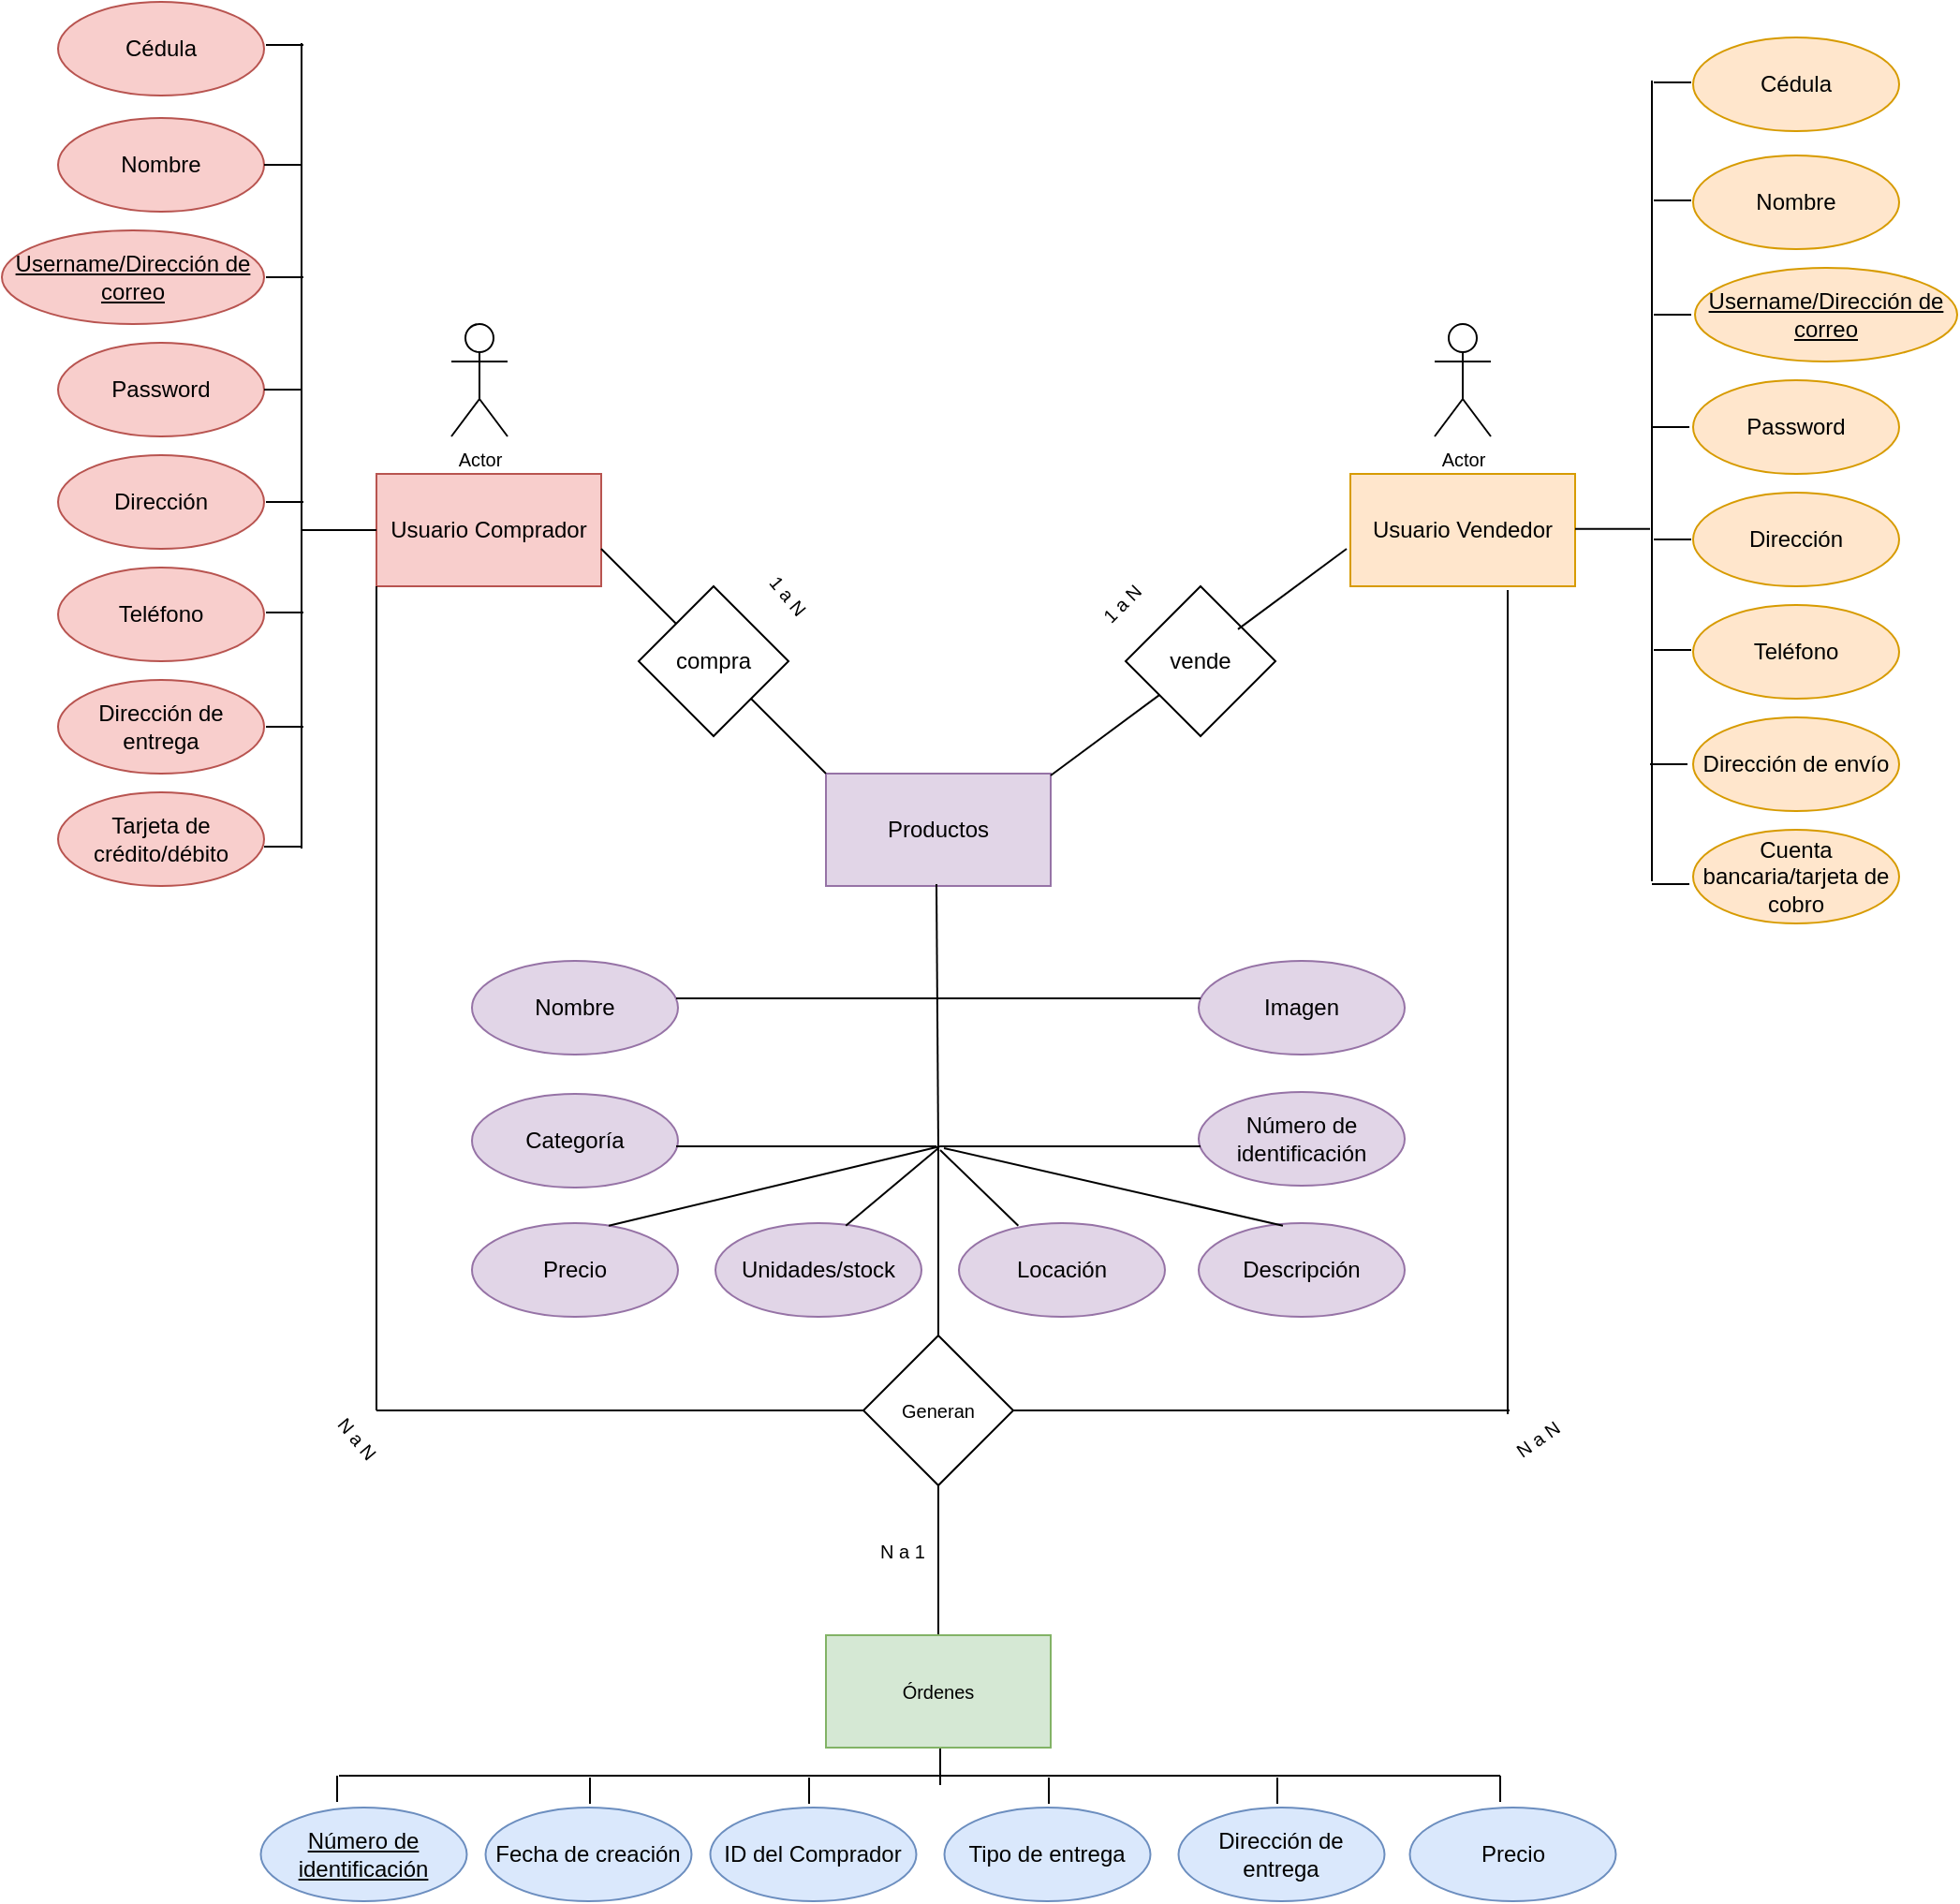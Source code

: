 <mxfile version="20.2.4" type="device"><diagram id="s22Pgfn5dhsy2BTylQyl" name="Page-1"><mxGraphModel dx="1984" dy="524" grid="1" gridSize="10" guides="1" tooltips="1" connect="1" arrows="1" fold="1" page="1" pageScale="1" pageWidth="827" pageHeight="1169" math="0" shadow="0"><root><mxCell id="0"/><mxCell id="1" parent="0"/><mxCell id="IwntuYFPWwRvyPzKpD5n-1" value="Usuario Comprador" style="rounded=0;whiteSpace=wrap;html=1;fillColor=#f8cecc;strokeColor=#b85450;" parent="1" vertex="1"><mxGeometry x="-300" y="340" width="120" height="60" as="geometry"/></mxCell><mxCell id="IwntuYFPWwRvyPzKpD5n-2" value="Usuario Vendedor" style="rounded=0;whiteSpace=wrap;html=1;fillColor=#ffe6cc;strokeColor=#d79b00;" parent="1" vertex="1"><mxGeometry x="220" y="340" width="120" height="60" as="geometry"/></mxCell><mxCell id="IwntuYFPWwRvyPzKpD5n-3" value="Productos" style="rounded=0;whiteSpace=wrap;html=1;fillColor=#e1d5e7;strokeColor=#9673a6;" parent="1" vertex="1"><mxGeometry x="-60" y="500" width="120" height="60" as="geometry"/></mxCell><mxCell id="IwntuYFPWwRvyPzKpD5n-5" value="compra" style="rhombus;whiteSpace=wrap;html=1;" parent="1" vertex="1"><mxGeometry x="-160" y="400" width="80" height="80" as="geometry"/></mxCell><mxCell id="IwntuYFPWwRvyPzKpD5n-6" value="vende" style="rhombus;whiteSpace=wrap;html=1;" parent="1" vertex="1"><mxGeometry x="100" y="400" width="80" height="80" as="geometry"/></mxCell><mxCell id="IwntuYFPWwRvyPzKpD5n-7" value="" style="endArrow=none;html=1;rounded=0;" parent="1" edge="1"><mxGeometry width="50" height="50" relative="1" as="geometry"><mxPoint x="-140" y="420" as="sourcePoint"/><mxPoint x="-180" y="380" as="targetPoint"/></mxGeometry></mxCell><mxCell id="IwntuYFPWwRvyPzKpD5n-8" value="" style="endArrow=none;html=1;rounded=0;exitX=1;exitY=1;exitDx=0;exitDy=0;" parent="1" source="IwntuYFPWwRvyPzKpD5n-5" edge="1"><mxGeometry width="50" height="50" relative="1" as="geometry"><mxPoint x="-90" y="450" as="sourcePoint"/><mxPoint x="-60" y="500" as="targetPoint"/><Array as="points"><mxPoint x="-60" y="500"/></Array></mxGeometry></mxCell><mxCell id="IwntuYFPWwRvyPzKpD5n-9" value="" style="endArrow=none;html=1;rounded=0;exitX=0.15;exitY=0.713;exitDx=0;exitDy=0;exitPerimeter=0;" parent="1" edge="1"><mxGeometry width="50" height="50" relative="1" as="geometry"><mxPoint x="118" y="458.04" as="sourcePoint"/><mxPoint x="60" y="501" as="targetPoint"/><Array as="points"><mxPoint x="60" y="501"/></Array></mxGeometry></mxCell><mxCell id="IwntuYFPWwRvyPzKpD5n-10" value="" style="endArrow=none;html=1;rounded=0;exitX=0.15;exitY=0.713;exitDx=0;exitDy=0;exitPerimeter=0;" parent="1" edge="1"><mxGeometry width="50" height="50" relative="1" as="geometry"><mxPoint x="218" y="380.0" as="sourcePoint"/><mxPoint x="160" y="422.96" as="targetPoint"/><Array as="points"><mxPoint x="160" y="422.96"/></Array></mxGeometry></mxCell><mxCell id="IwntuYFPWwRvyPzKpD5n-12" value="&lt;u&gt;Username/Dirección de correo&lt;/u&gt;" style="ellipse;whiteSpace=wrap;html=1;fillColor=#f8cecc;strokeColor=#b85450;" parent="1" vertex="1"><mxGeometry x="-500" y="210" width="140" height="50" as="geometry"/></mxCell><mxCell id="IwntuYFPWwRvyPzKpD5n-13" value="Password" style="ellipse;whiteSpace=wrap;html=1;fillColor=#f8cecc;strokeColor=#b85450;" parent="1" vertex="1"><mxGeometry x="-470" y="270" width="110" height="50" as="geometry"/></mxCell><mxCell id="IwntuYFPWwRvyPzKpD5n-14" value="Dirección" style="ellipse;whiteSpace=wrap;html=1;fillColor=#f8cecc;strokeColor=#b85450;" parent="1" vertex="1"><mxGeometry x="-470" y="330" width="110" height="50" as="geometry"/></mxCell><mxCell id="IwntuYFPWwRvyPzKpD5n-15" value="Teléfono" style="ellipse;whiteSpace=wrap;html=1;fillColor=#f8cecc;strokeColor=#b85450;" parent="1" vertex="1"><mxGeometry x="-470" y="390" width="110" height="50" as="geometry"/></mxCell><mxCell id="IwntuYFPWwRvyPzKpD5n-16" value="Dirección de entrega" style="ellipse;whiteSpace=wrap;html=1;fillColor=#f8cecc;strokeColor=#b85450;" parent="1" vertex="1"><mxGeometry x="-470" y="450" width="110" height="50" as="geometry"/></mxCell><mxCell id="IwntuYFPWwRvyPzKpD5n-18" value="Nombre" style="ellipse;whiteSpace=wrap;html=1;fillColor=#f8cecc;strokeColor=#b85450;" parent="1" vertex="1"><mxGeometry x="-470" y="150" width="110" height="50" as="geometry"/></mxCell><mxCell id="IwntuYFPWwRvyPzKpD5n-19" value="Tarjeta de crédito/débito" style="ellipse;whiteSpace=wrap;html=1;fillColor=#f8cecc;strokeColor=#b85450;" parent="1" vertex="1"><mxGeometry x="-470" y="510" width="110" height="50" as="geometry"/></mxCell><mxCell id="IwntuYFPWwRvyPzKpD5n-20" value="" style="endArrow=none;html=1;rounded=0;" parent="1" edge="1"><mxGeometry width="50" height="50" relative="1" as="geometry"><mxPoint x="-340" y="370" as="sourcePoint"/><mxPoint x="-300" y="370" as="targetPoint"/></mxGeometry></mxCell><mxCell id="IwntuYFPWwRvyPzKpD5n-22" value="" style="endArrow=none;html=1;rounded=0;" parent="1" edge="1"><mxGeometry width="50" height="50" relative="1" as="geometry"><mxPoint x="-340" y="540" as="sourcePoint"/><mxPoint x="-340" y="110" as="targetPoint"/></mxGeometry></mxCell><mxCell id="IwntuYFPWwRvyPzKpD5n-23" value="" style="endArrow=none;html=1;rounded=0;exitX=1;exitY=0.5;exitDx=0;exitDy=0;" parent="1" edge="1"><mxGeometry width="50" height="50" relative="1" as="geometry"><mxPoint x="-360" y="539" as="sourcePoint"/><mxPoint x="-340" y="539" as="targetPoint"/></mxGeometry></mxCell><mxCell id="IwntuYFPWwRvyPzKpD5n-25" value="" style="endArrow=none;html=1;rounded=0;exitX=1;exitY=0.5;exitDx=0;exitDy=0;" parent="1" edge="1"><mxGeometry width="50" height="50" relative="1" as="geometry"><mxPoint x="-359" y="475" as="sourcePoint"/><mxPoint x="-339" y="475" as="targetPoint"/></mxGeometry></mxCell><mxCell id="IwntuYFPWwRvyPzKpD5n-26" value="" style="endArrow=none;html=1;rounded=0;exitX=1;exitY=0.5;exitDx=0;exitDy=0;" parent="1" edge="1"><mxGeometry width="50" height="50" relative="1" as="geometry"><mxPoint x="-359" y="414" as="sourcePoint"/><mxPoint x="-339" y="414" as="targetPoint"/></mxGeometry></mxCell><mxCell id="IwntuYFPWwRvyPzKpD5n-27" value="" style="endArrow=none;html=1;rounded=0;exitX=1;exitY=0.5;exitDx=0;exitDy=0;" parent="1" edge="1"><mxGeometry width="50" height="50" relative="1" as="geometry"><mxPoint x="-359" y="355" as="sourcePoint"/><mxPoint x="-339" y="355" as="targetPoint"/></mxGeometry></mxCell><mxCell id="IwntuYFPWwRvyPzKpD5n-28" value="" style="endArrow=none;html=1;rounded=0;exitX=1;exitY=0.5;exitDx=0;exitDy=0;" parent="1" edge="1"><mxGeometry width="50" height="50" relative="1" as="geometry"><mxPoint x="-360" y="295" as="sourcePoint"/><mxPoint x="-340" y="295" as="targetPoint"/></mxGeometry></mxCell><mxCell id="IwntuYFPWwRvyPzKpD5n-29" value="" style="endArrow=none;html=1;rounded=0;exitX=1;exitY=0.5;exitDx=0;exitDy=0;" parent="1" edge="1"><mxGeometry width="50" height="50" relative="1" as="geometry"><mxPoint x="-359" y="235" as="sourcePoint"/><mxPoint x="-339" y="235" as="targetPoint"/></mxGeometry></mxCell><mxCell id="IwntuYFPWwRvyPzKpD5n-30" value="" style="endArrow=none;html=1;rounded=0;exitX=1;exitY=0.5;exitDx=0;exitDy=0;" parent="1" edge="1"><mxGeometry width="50" height="50" relative="1" as="geometry"><mxPoint x="-360" y="175" as="sourcePoint"/><mxPoint x="-340" y="175" as="targetPoint"/></mxGeometry></mxCell><mxCell id="IwntuYFPWwRvyPzKpD5n-47" value="Password" style="ellipse;whiteSpace=wrap;html=1;fillColor=#ffe6cc;strokeColor=#d79b00;" parent="1" vertex="1"><mxGeometry x="403" y="290" width="110" height="50" as="geometry"/></mxCell><mxCell id="IwntuYFPWwRvyPzKpD5n-48" value="Dirección" style="ellipse;whiteSpace=wrap;html=1;fillColor=#ffe6cc;strokeColor=#d79b00;" parent="1" vertex="1"><mxGeometry x="403" y="350" width="110" height="50" as="geometry"/></mxCell><mxCell id="IwntuYFPWwRvyPzKpD5n-49" value="Teléfono" style="ellipse;whiteSpace=wrap;html=1;fillColor=#ffe6cc;strokeColor=#d79b00;" parent="1" vertex="1"><mxGeometry x="403" y="410" width="110" height="50" as="geometry"/></mxCell><mxCell id="IwntuYFPWwRvyPzKpD5n-50" value="Dirección de envío" style="ellipse;whiteSpace=wrap;html=1;fillColor=#ffe6cc;strokeColor=#d79b00;" parent="1" vertex="1"><mxGeometry x="403" y="470" width="110" height="50" as="geometry"/></mxCell><mxCell id="IwntuYFPWwRvyPzKpD5n-51" value="Nombre" style="ellipse;whiteSpace=wrap;html=1;fillColor=#ffe6cc;strokeColor=#d79b00;" parent="1" vertex="1"><mxGeometry x="403" y="170" width="110" height="50" as="geometry"/></mxCell><mxCell id="IwntuYFPWwRvyPzKpD5n-52" value="Cuenta bancaria/tarjeta de cobro" style="ellipse;whiteSpace=wrap;html=1;fillColor=#ffe6cc;strokeColor=#d79b00;" parent="1" vertex="1"><mxGeometry x="403" y="530" width="110" height="50" as="geometry"/></mxCell><mxCell id="IwntuYFPWwRvyPzKpD5n-53" value="" style="endArrow=none;html=1;rounded=0;" parent="1" edge="1"><mxGeometry width="50" height="50" relative="1" as="geometry"><mxPoint x="381" y="557.5" as="sourcePoint"/><mxPoint x="381" y="130" as="targetPoint"/></mxGeometry></mxCell><mxCell id="IwntuYFPWwRvyPzKpD5n-54" value="" style="endArrow=none;html=1;rounded=0;exitX=1;exitY=0.5;exitDx=0;exitDy=0;" parent="1" edge="1"><mxGeometry width="50" height="50" relative="1" as="geometry"><mxPoint x="381" y="559" as="sourcePoint"/><mxPoint x="401" y="559" as="targetPoint"/></mxGeometry></mxCell><mxCell id="IwntuYFPWwRvyPzKpD5n-55" value="" style="endArrow=none;html=1;rounded=0;exitX=1;exitY=0.5;exitDx=0;exitDy=0;" parent="1" edge="1"><mxGeometry width="50" height="50" relative="1" as="geometry"><mxPoint x="380" y="495" as="sourcePoint"/><mxPoint x="400" y="495" as="targetPoint"/></mxGeometry></mxCell><mxCell id="IwntuYFPWwRvyPzKpD5n-56" value="" style="endArrow=none;html=1;rounded=0;exitX=1;exitY=0.5;exitDx=0;exitDy=0;" parent="1" edge="1"><mxGeometry width="50" height="50" relative="1" as="geometry"><mxPoint x="382" y="434" as="sourcePoint"/><mxPoint x="402" y="434" as="targetPoint"/></mxGeometry></mxCell><mxCell id="IwntuYFPWwRvyPzKpD5n-57" value="" style="endArrow=none;html=1;rounded=0;exitX=1;exitY=0.5;exitDx=0;exitDy=0;" parent="1" edge="1"><mxGeometry width="50" height="50" relative="1" as="geometry"><mxPoint x="382" y="375" as="sourcePoint"/><mxPoint x="402" y="375" as="targetPoint"/></mxGeometry></mxCell><mxCell id="IwntuYFPWwRvyPzKpD5n-58" value="" style="endArrow=none;html=1;rounded=0;exitX=1;exitY=0.5;exitDx=0;exitDy=0;" parent="1" edge="1"><mxGeometry width="50" height="50" relative="1" as="geometry"><mxPoint x="381" y="315" as="sourcePoint"/><mxPoint x="401" y="315" as="targetPoint"/></mxGeometry></mxCell><mxCell id="IwntuYFPWwRvyPzKpD5n-59" value="" style="endArrow=none;html=1;rounded=0;exitX=1;exitY=0.5;exitDx=0;exitDy=0;" parent="1" edge="1"><mxGeometry width="50" height="50" relative="1" as="geometry"><mxPoint x="382" y="255" as="sourcePoint"/><mxPoint x="402" y="255" as="targetPoint"/></mxGeometry></mxCell><mxCell id="IwntuYFPWwRvyPzKpD5n-60" value="" style="endArrow=none;html=1;rounded=0;exitX=1;exitY=0.5;exitDx=0;exitDy=0;" parent="1" edge="1"><mxGeometry width="50" height="50" relative="1" as="geometry"><mxPoint x="382" y="194" as="sourcePoint"/><mxPoint x="402" y="194" as="targetPoint"/></mxGeometry></mxCell><mxCell id="IwntuYFPWwRvyPzKpD5n-61" value="&lt;u&gt;Username/Dirección de correo&lt;/u&gt;" style="ellipse;whiteSpace=wrap;html=1;fillColor=#ffe6cc;strokeColor=#d79b00;" parent="1" vertex="1"><mxGeometry x="404" y="230" width="140" height="50" as="geometry"/></mxCell><mxCell id="IwntuYFPWwRvyPzKpD5n-62" value="" style="endArrow=none;html=1;rounded=0;" parent="1" edge="1"><mxGeometry width="50" height="50" relative="1" as="geometry"><mxPoint x="340" y="369.33" as="sourcePoint"/><mxPoint x="380" y="369.33" as="targetPoint"/></mxGeometry></mxCell><mxCell id="IwntuYFPWwRvyPzKpD5n-63" value="1 a N" style="text;html=1;strokeColor=none;fillColor=none;align=center;verticalAlign=middle;whiteSpace=wrap;rounded=0;fontSize=10;rotation=50;" parent="1" vertex="1"><mxGeometry x="-110" y="390" width="60" height="30" as="geometry"/></mxCell><mxCell id="IwntuYFPWwRvyPzKpD5n-64" value="1 a N" style="text;html=1;strokeColor=none;fillColor=none;align=center;verticalAlign=middle;whiteSpace=wrap;rounded=0;fontSize=10;rotation=-45;" parent="1" vertex="1"><mxGeometry x="68" y="394" width="60" height="30" as="geometry"/></mxCell><mxCell id="IwntuYFPWwRvyPzKpD5n-65" value="Nombre" style="ellipse;whiteSpace=wrap;html=1;fillColor=#e1d5e7;strokeColor=#9673a6;" parent="1" vertex="1"><mxGeometry x="-249" y="600" width="110" height="50" as="geometry"/></mxCell><mxCell id="IwntuYFPWwRvyPzKpD5n-66" value="Categoría" style="ellipse;whiteSpace=wrap;html=1;fillColor=#e1d5e7;strokeColor=#9673a6;" parent="1" vertex="1"><mxGeometry x="-249" y="671" width="110" height="50" as="geometry"/></mxCell><mxCell id="IwntuYFPWwRvyPzKpD5n-67" value="Precio" style="ellipse;whiteSpace=wrap;html=1;fillColor=#e1d5e7;strokeColor=#9673a6;" parent="1" vertex="1"><mxGeometry x="-249" y="740" width="110" height="50" as="geometry"/></mxCell><mxCell id="IwntuYFPWwRvyPzKpD5n-68" value="Unidades/stock" style="ellipse;whiteSpace=wrap;html=1;fillColor=#e1d5e7;strokeColor=#9673a6;" parent="1" vertex="1"><mxGeometry x="-119" y="740" width="110" height="50" as="geometry"/></mxCell><mxCell id="IwntuYFPWwRvyPzKpD5n-69" value="Locación" style="ellipse;whiteSpace=wrap;html=1;fillColor=#e1d5e7;strokeColor=#9673a6;" parent="1" vertex="1"><mxGeometry x="11" y="740" width="110" height="50" as="geometry"/></mxCell><mxCell id="IwntuYFPWwRvyPzKpD5n-70" value="Descripción" style="ellipse;whiteSpace=wrap;html=1;fillColor=#e1d5e7;strokeColor=#9673a6;" parent="1" vertex="1"><mxGeometry x="139" y="740" width="110" height="50" as="geometry"/></mxCell><mxCell id="IwntuYFPWwRvyPzKpD5n-71" value="Número de identificación" style="ellipse;whiteSpace=wrap;html=1;fillColor=#e1d5e7;strokeColor=#9673a6;" parent="1" vertex="1"><mxGeometry x="139" y="670" width="110" height="50" as="geometry"/></mxCell><mxCell id="IwntuYFPWwRvyPzKpD5n-72" value="Imagen" style="ellipse;whiteSpace=wrap;html=1;fillColor=#e1d5e7;strokeColor=#9673a6;" parent="1" vertex="1"><mxGeometry x="139" y="600" width="110" height="50" as="geometry"/></mxCell><mxCell id="IwntuYFPWwRvyPzKpD5n-74" value="" style="endArrow=none;html=1;rounded=0;fontSize=10;" parent="1" edge="1"><mxGeometry width="50" height="50" relative="1" as="geometry"><mxPoint y="700" as="sourcePoint"/><mxPoint x="-1" y="559" as="targetPoint"/></mxGeometry></mxCell><mxCell id="IwntuYFPWwRvyPzKpD5n-75" value="" style="endArrow=none;html=1;rounded=0;fontSize=10;" parent="1" edge="1"><mxGeometry width="50" height="50" relative="1" as="geometry"><mxPoint x="-140" y="620" as="sourcePoint"/><mxPoint y="620" as="targetPoint"/></mxGeometry></mxCell><mxCell id="IwntuYFPWwRvyPzKpD5n-76" value="" style="endArrow=none;html=1;rounded=0;fontSize=10;" parent="1" edge="1"><mxGeometry width="50" height="50" relative="1" as="geometry"><mxPoint y="620" as="sourcePoint"/><mxPoint x="140" y="620" as="targetPoint"/></mxGeometry></mxCell><mxCell id="IwntuYFPWwRvyPzKpD5n-77" value="" style="endArrow=none;html=1;rounded=0;fontSize=10;" parent="1" edge="1"><mxGeometry width="50" height="50" relative="1" as="geometry"><mxPoint x="1" y="699" as="sourcePoint"/><mxPoint x="140" y="699" as="targetPoint"/></mxGeometry></mxCell><mxCell id="IwntuYFPWwRvyPzKpD5n-78" value="" style="endArrow=none;html=1;rounded=0;fontSize=10;" parent="1" edge="1"><mxGeometry width="50" height="50" relative="1" as="geometry"><mxPoint x="-140" y="699" as="sourcePoint"/><mxPoint x="-1" y="699" as="targetPoint"/></mxGeometry></mxCell><mxCell id="IwntuYFPWwRvyPzKpD5n-79" value="" style="endArrow=none;html=1;rounded=0;fontSize=10;exitX=0.664;exitY=0.027;exitDx=0;exitDy=0;exitPerimeter=0;" parent="1" source="IwntuYFPWwRvyPzKpD5n-67" edge="1"><mxGeometry width="50" height="50" relative="1" as="geometry"><mxPoint x="-49" y="749" as="sourcePoint"/><mxPoint x="1" y="699" as="targetPoint"/></mxGeometry></mxCell><mxCell id="IwntuYFPWwRvyPzKpD5n-80" value="" style="endArrow=none;html=1;rounded=0;fontSize=10;exitX=0.633;exitY=0.027;exitDx=0;exitDy=0;exitPerimeter=0;" parent="1" source="IwntuYFPWwRvyPzKpD5n-68" edge="1"><mxGeometry width="50" height="50" relative="1" as="geometry"><mxPoint x="-40" y="740" as="sourcePoint"/><mxPoint y="700" as="targetPoint"/></mxGeometry></mxCell><mxCell id="IwntuYFPWwRvyPzKpD5n-81" value="" style="endArrow=none;html=1;rounded=0;fontSize=10;entryX=0.288;entryY=0.027;entryDx=0;entryDy=0;entryPerimeter=0;" parent="1" target="IwntuYFPWwRvyPzKpD5n-69" edge="1"><mxGeometry width="50" height="50" relative="1" as="geometry"><mxPoint x="1" y="701" as="sourcePoint"/><mxPoint x="41" y="751" as="targetPoint"/></mxGeometry></mxCell><mxCell id="IwntuYFPWwRvyPzKpD5n-82" value="" style="endArrow=none;html=1;rounded=0;fontSize=10;entryX=0.409;entryY=0.027;entryDx=0;entryDy=0;entryPerimeter=0;" parent="1" target="IwntuYFPWwRvyPzKpD5n-70" edge="1"><mxGeometry width="50" height="50" relative="1" as="geometry"><mxPoint x="3" y="700" as="sourcePoint"/><mxPoint x="180" y="660" as="targetPoint"/></mxGeometry></mxCell><mxCell id="IwntuYFPWwRvyPzKpD5n-84" value="" style="endArrow=none;html=1;rounded=0;fontSize=10;" parent="1" edge="1"><mxGeometry width="50" height="50" relative="1" as="geometry"><mxPoint y="700" as="sourcePoint"/><mxPoint y="810" as="targetPoint"/></mxGeometry></mxCell><mxCell id="IwntuYFPWwRvyPzKpD5n-85" value="" style="endArrow=none;html=1;rounded=0;fontSize=10;entryX=0;entryY=0.5;entryDx=0;entryDy=0;" parent="1" target="IwntuYFPWwRvyPzKpD5n-94" edge="1"><mxGeometry width="50" height="50" relative="1" as="geometry"><mxPoint x="-300" y="840" as="sourcePoint"/><mxPoint x="-55" y="840" as="targetPoint"/></mxGeometry></mxCell><mxCell id="IwntuYFPWwRvyPzKpD5n-86" value="" style="endArrow=none;html=1;rounded=0;fontSize=10;entryX=0;entryY=1;entryDx=0;entryDy=0;" parent="1" target="IwntuYFPWwRvyPzKpD5n-1" edge="1"><mxGeometry width="50" height="50" relative="1" as="geometry"><mxPoint x="-300" y="840" as="sourcePoint"/><mxPoint x="-290" y="400" as="targetPoint"/></mxGeometry></mxCell><mxCell id="IwntuYFPWwRvyPzKpD5n-87" value="N a N" style="text;html=1;strokeColor=none;fillColor=none;align=center;verticalAlign=middle;whiteSpace=wrap;rounded=0;fontSize=10;rotation=50;" parent="1" vertex="1"><mxGeometry x="-340" y="840" width="60" height="30" as="geometry"/></mxCell><mxCell id="IwntuYFPWwRvyPzKpD5n-88" value="" style="endArrow=none;html=1;rounded=0;fontSize=10;exitX=1;exitY=0.5;exitDx=0;exitDy=0;" parent="1" source="IwntuYFPWwRvyPzKpD5n-94" edge="1"><mxGeometry width="50" height="50" relative="1" as="geometry"><mxPoint x="55" y="835" as="sourcePoint"/><mxPoint x="305" y="840" as="targetPoint"/></mxGeometry></mxCell><mxCell id="IwntuYFPWwRvyPzKpD5n-89" value="" style="endArrow=none;html=1;rounded=0;fontSize=10;entryX=0;entryY=1;entryDx=0;entryDy=0;" parent="1" edge="1"><mxGeometry width="50" height="50" relative="1" as="geometry"><mxPoint x="304" y="842" as="sourcePoint"/><mxPoint x="304" y="402" as="targetPoint"/></mxGeometry></mxCell><mxCell id="IwntuYFPWwRvyPzKpD5n-90" value="N a N" style="text;html=1;strokeColor=none;fillColor=none;align=center;verticalAlign=middle;whiteSpace=wrap;rounded=0;fontSize=10;rotation=-35;" parent="1" vertex="1"><mxGeometry x="290" y="840" width="60" height="30" as="geometry"/></mxCell><mxCell id="IwntuYFPWwRvyPzKpD5n-91" value="" style="endArrow=none;html=1;rounded=0;fontSize=10;" parent="1" edge="1"><mxGeometry width="50" height="50" relative="1" as="geometry"><mxPoint y="861" as="sourcePoint"/><mxPoint y="971" as="targetPoint"/></mxGeometry></mxCell><mxCell id="IwntuYFPWwRvyPzKpD5n-94" value="Generan" style="rhombus;whiteSpace=wrap;html=1;fontSize=10;" parent="1" vertex="1"><mxGeometry x="-40" y="800" width="80" height="80" as="geometry"/></mxCell><mxCell id="IwntuYFPWwRvyPzKpD5n-96" value="&lt;u&gt;Número de identificación&lt;/u&gt;" style="ellipse;whiteSpace=wrap;html=1;fillColor=#dae8fc;strokeColor=#6c8ebf;" parent="1" vertex="1"><mxGeometry x="-361.75" y="1052" width="110" height="50" as="geometry"/></mxCell><mxCell id="IwntuYFPWwRvyPzKpD5n-97" value="ID del Comprador" style="ellipse;whiteSpace=wrap;html=1;fillColor=#dae8fc;strokeColor=#6c8ebf;" parent="1" vertex="1"><mxGeometry x="-121.75" y="1052" width="110" height="50" as="geometry"/></mxCell><mxCell id="IwntuYFPWwRvyPzKpD5n-98" value="Cédula" style="ellipse;whiteSpace=wrap;html=1;fillColor=#f8cecc;strokeColor=#b85450;" parent="1" vertex="1"><mxGeometry x="-470" y="88" width="110" height="50" as="geometry"/></mxCell><mxCell id="IwntuYFPWwRvyPzKpD5n-99" value="Cédula" style="ellipse;whiteSpace=wrap;html=1;fillColor=#ffe6cc;strokeColor=#d79b00;" parent="1" vertex="1"><mxGeometry x="403" y="107" width="110" height="50" as="geometry"/></mxCell><mxCell id="IwntuYFPWwRvyPzKpD5n-100" value="" style="endArrow=none;html=1;rounded=0;exitX=1;exitY=0.5;exitDx=0;exitDy=0;" parent="1" edge="1"><mxGeometry width="50" height="50" relative="1" as="geometry"><mxPoint x="-359" y="111" as="sourcePoint"/><mxPoint x="-339" y="111" as="targetPoint"/></mxGeometry></mxCell><mxCell id="IwntuYFPWwRvyPzKpD5n-101" value="" style="endArrow=none;html=1;rounded=0;exitX=1;exitY=0.5;exitDx=0;exitDy=0;" parent="1" edge="1"><mxGeometry width="50" height="50" relative="1" as="geometry"><mxPoint x="382" y="131" as="sourcePoint"/><mxPoint x="402" y="131" as="targetPoint"/></mxGeometry></mxCell><mxCell id="IwntuYFPWwRvyPzKpD5n-102" value="Tipo de entrega" style="ellipse;whiteSpace=wrap;html=1;fillColor=#dae8fc;strokeColor=#6c8ebf;" parent="1" vertex="1"><mxGeometry x="3.25" y="1052" width="110" height="50" as="geometry"/></mxCell><mxCell id="IwntuYFPWwRvyPzKpD5n-103" value="Dirección de entrega" style="ellipse;whiteSpace=wrap;html=1;fillColor=#dae8fc;strokeColor=#6c8ebf;" parent="1" vertex="1"><mxGeometry x="128.25" y="1052" width="110" height="50" as="geometry"/></mxCell><mxCell id="IwntuYFPWwRvyPzKpD5n-104" value="Fecha de creación" style="ellipse;whiteSpace=wrap;html=1;fillColor=#dae8fc;strokeColor=#6c8ebf;" parent="1" vertex="1"><mxGeometry x="-241.75" y="1052" width="110" height="50" as="geometry"/></mxCell><mxCell id="IwntuYFPWwRvyPzKpD5n-105" value="Precio" style="ellipse;whiteSpace=wrap;html=1;fillColor=#dae8fc;strokeColor=#6c8ebf;" parent="1" vertex="1"><mxGeometry x="251.75" y="1052" width="110" height="50" as="geometry"/></mxCell><mxCell id="IwntuYFPWwRvyPzKpD5n-106" value="" style="endArrow=none;html=1;rounded=0;fontSize=10;" parent="1" edge="1"><mxGeometry width="50" height="50" relative="1" as="geometry"><mxPoint x="-320" y="1035" as="sourcePoint"/><mxPoint x="300" y="1035" as="targetPoint"/></mxGeometry></mxCell><mxCell id="IwntuYFPWwRvyPzKpD5n-107" value="" style="endArrow=none;html=1;rounded=0;fontSize=10;" parent="1" edge="1"><mxGeometry width="50" height="50" relative="1" as="geometry"><mxPoint x="1" y="1019" as="sourcePoint"/><mxPoint x="1" y="1040" as="targetPoint"/><Array as="points"/></mxGeometry></mxCell><mxCell id="IwntuYFPWwRvyPzKpD5n-108" value="" style="endArrow=none;html=1;rounded=0;fontSize=10;" parent="1" edge="1"><mxGeometry width="50" height="50" relative="1" as="geometry"><mxPoint x="-321" y="1049" as="sourcePoint"/><mxPoint x="-321" y="1035" as="targetPoint"/></mxGeometry></mxCell><mxCell id="IwntuYFPWwRvyPzKpD5n-109" value="" style="endArrow=none;html=1;rounded=0;fontSize=10;" parent="1" edge="1"><mxGeometry width="50" height="50" relative="1" as="geometry"><mxPoint x="-186" y="1050" as="sourcePoint"/><mxPoint x="-186" y="1036" as="targetPoint"/></mxGeometry></mxCell><mxCell id="IwntuYFPWwRvyPzKpD5n-110" value="" style="endArrow=none;html=1;rounded=0;fontSize=10;" parent="1" edge="1"><mxGeometry width="50" height="50" relative="1" as="geometry"><mxPoint x="-69" y="1050" as="sourcePoint"/><mxPoint x="-69" y="1036" as="targetPoint"/></mxGeometry></mxCell><mxCell id="IwntuYFPWwRvyPzKpD5n-111" value="" style="endArrow=none;html=1;rounded=0;fontSize=10;" parent="1" edge="1"><mxGeometry width="50" height="50" relative="1" as="geometry"><mxPoint x="59" y="1050" as="sourcePoint"/><mxPoint x="59" y="1036" as="targetPoint"/></mxGeometry></mxCell><mxCell id="IwntuYFPWwRvyPzKpD5n-112" value="" style="endArrow=none;html=1;rounded=0;fontSize=10;" parent="1" edge="1"><mxGeometry width="50" height="50" relative="1" as="geometry"><mxPoint x="181" y="1050" as="sourcePoint"/><mxPoint x="181" y="1036" as="targetPoint"/></mxGeometry></mxCell><mxCell id="IwntuYFPWwRvyPzKpD5n-113" value="" style="endArrow=none;html=1;rounded=0;fontSize=10;" parent="1" edge="1"><mxGeometry width="50" height="50" relative="1" as="geometry"><mxPoint x="300" y="1049" as="sourcePoint"/><mxPoint x="300" y="1035" as="targetPoint"/></mxGeometry></mxCell><mxCell id="IwntuYFPWwRvyPzKpD5n-114" value="N a 1" style="text;html=1;strokeColor=none;fillColor=none;align=center;verticalAlign=middle;whiteSpace=wrap;rounded=0;fontSize=10;" parent="1" vertex="1"><mxGeometry x="-49" y="900" width="60" height="30" as="geometry"/></mxCell><mxCell id="IwntuYFPWwRvyPzKpD5n-117" value="Actor" style="shape=umlActor;verticalLabelPosition=bottom;verticalAlign=top;html=1;outlineConnect=0;fontSize=10;" parent="1" vertex="1"><mxGeometry x="-260" y="260" width="30" height="60" as="geometry"/></mxCell><mxCell id="IwntuYFPWwRvyPzKpD5n-118" value="Actor" style="shape=umlActor;verticalLabelPosition=bottom;verticalAlign=top;html=1;outlineConnect=0;fontSize=10;" parent="1" vertex="1"><mxGeometry x="265" y="260" width="30" height="60" as="geometry"/></mxCell><mxCell id="IwntuYFPWwRvyPzKpD5n-119" value="Órdenes" style="rounded=0;whiteSpace=wrap;html=1;fontSize=10;fillColor=#d5e8d4;strokeColor=#82b366;" parent="1" vertex="1"><mxGeometry x="-60" y="960" width="120" height="60" as="geometry"/></mxCell></root></mxGraphModel></diagram></mxfile>